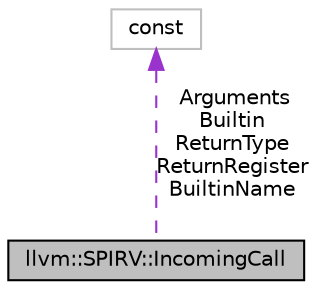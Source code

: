 digraph "llvm::SPIRV::IncomingCall"
{
 // LATEX_PDF_SIZE
  bgcolor="transparent";
  edge [fontname="Helvetica",fontsize="10",labelfontname="Helvetica",labelfontsize="10"];
  node [fontname="Helvetica",fontsize="10",shape=record];
  Node1 [label="llvm::SPIRV::IncomingCall",height=0.2,width=0.4,color="black", fillcolor="grey75", style="filled", fontcolor="black",tooltip=" "];
  Node2 -> Node1 [dir="back",color="darkorchid3",fontsize="10",style="dashed",label=" Arguments\nBuiltin\nReturnType\nReturnRegister\nBuiltinName" ,fontname="Helvetica"];
  Node2 [label="const",height=0.2,width=0.4,color="grey75",tooltip=" "];
}

